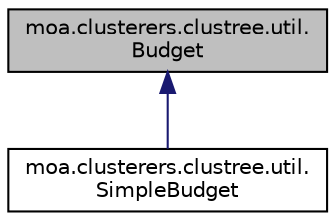 digraph "moa.clusterers.clustree.util.Budget"
{
 // LATEX_PDF_SIZE
  edge [fontname="Helvetica",fontsize="10",labelfontname="Helvetica",labelfontsize="10"];
  node [fontname="Helvetica",fontsize="10",shape=record];
  Node1 [label="moa.clusterers.clustree.util.\lBudget",height=0.2,width=0.4,color="black", fillcolor="grey75", style="filled", fontcolor="black",tooltip=" "];
  Node1 -> Node2 [dir="back",color="midnightblue",fontsize="10",style="solid",fontname="Helvetica"];
  Node2 [label="moa.clusterers.clustree.util.\lSimpleBudget",height=0.2,width=0.4,color="black", fillcolor="white", style="filled",URL="$classmoa_1_1clusterers_1_1clustree_1_1util_1_1_simple_budget.html",tooltip=" "];
}
